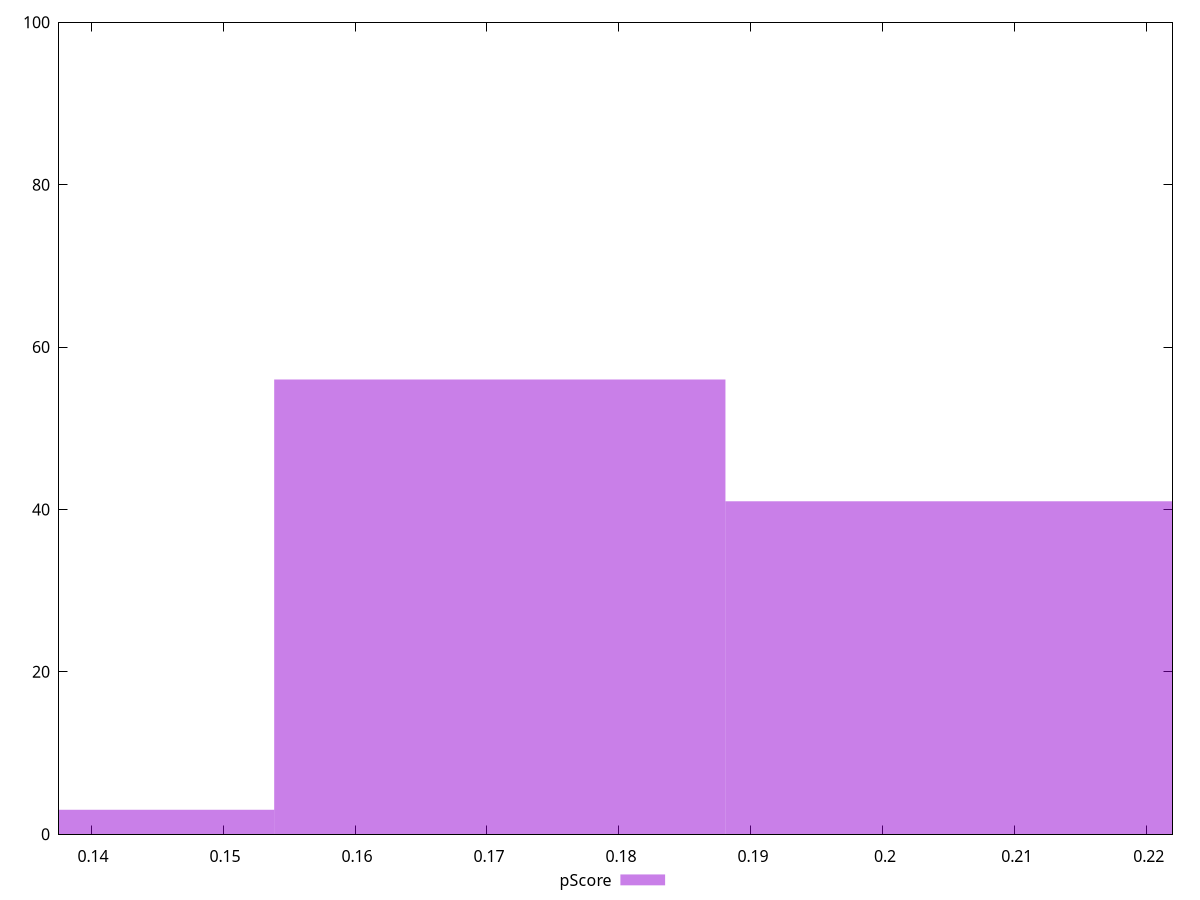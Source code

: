 reset

$pScore <<EOF
0.17097139878225046 56
0.20516567853870055 41
0.13677711902580036 3
EOF

set key outside below
set boxwidth 0.03419427975645009
set xrange [0.13756762302848102:0.22194516304780365]
set yrange [0:100]
set trange [0:100]
set style fill transparent solid 0.5 noborder
set terminal svg size 640, 490 enhanced background rgb 'white'
set output "report_00009_2021-02-08T22-37-41.559Z/largest-contentful-paint/samples/pages+cached+noadtech+nomedia/pScore/histogram.svg"

plot $pScore title "pScore" with boxes

reset
